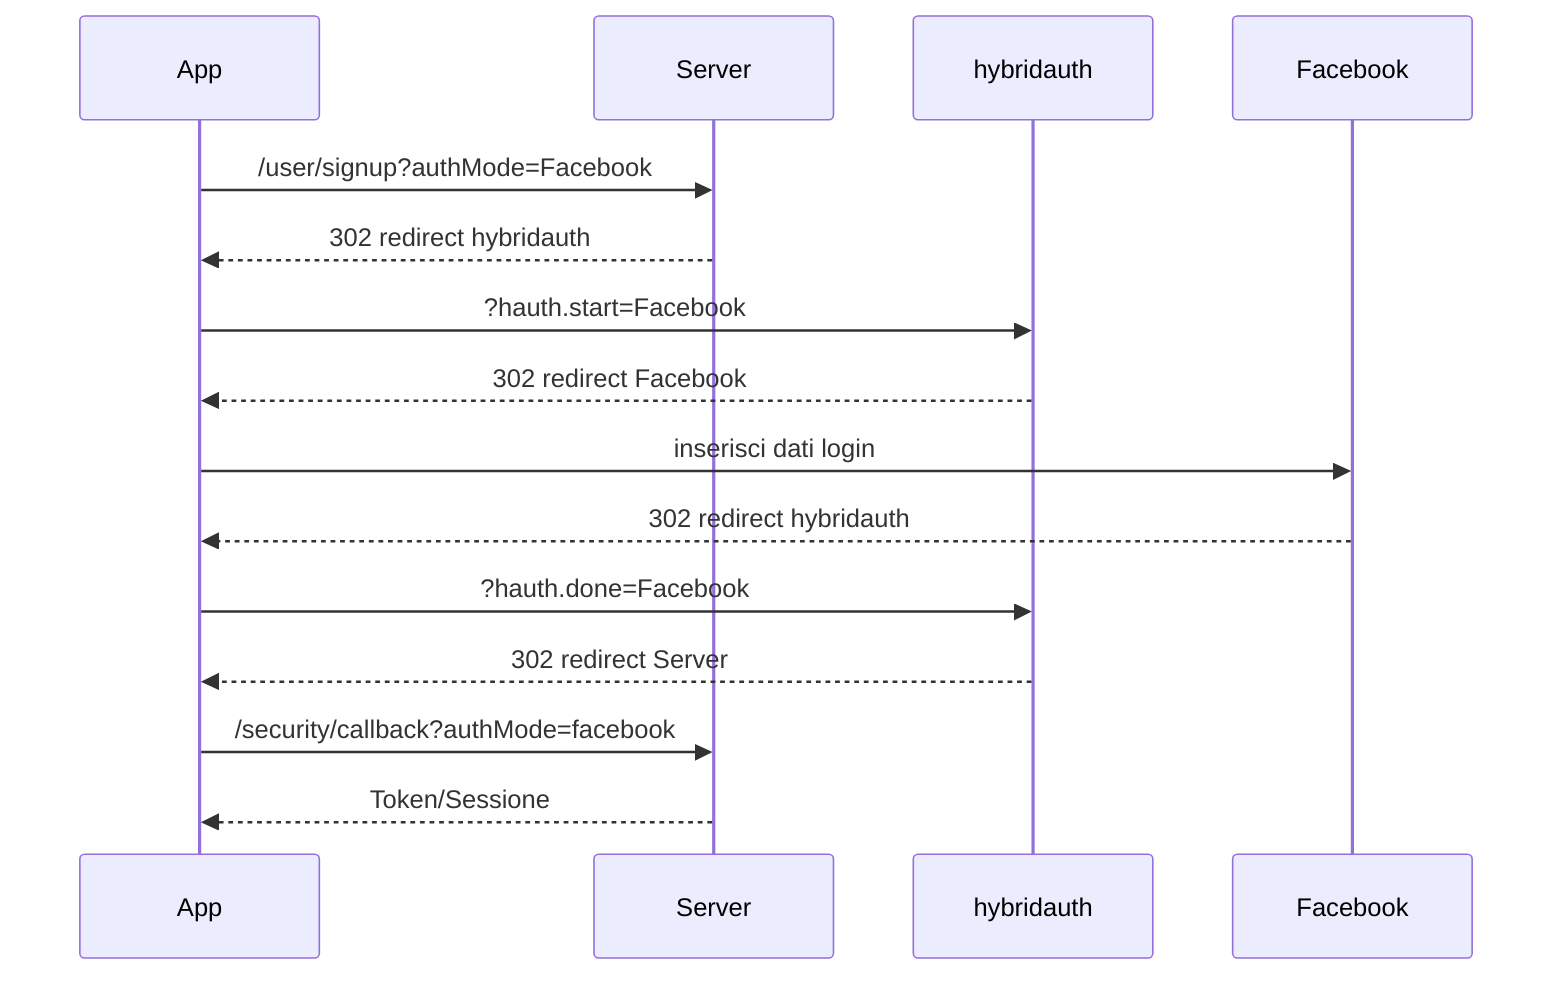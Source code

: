 %% Diagramma di sequenza
sequenceDiagram
    participant App
    participant Server
    participant hybridauth
    participant Facebook
    App->>Server: /user/signup?authMode=Facebook
    Server-->>App: 302 redirect hybridauth
    App->>hybridauth: ?hauth.start=Facebook
    hybridauth-->>App: 302 redirect Facebook
    App->>Facebook: inserisci dati login
    Facebook-->>App: 302 redirect hybridauth
    App->>hybridauth: ?hauth.done=Facebook
    hybridauth-->>App: 302 redirect Server
    App->>Server: /security/callback?authMode=facebook
    Server-->>App: Token/Sessione